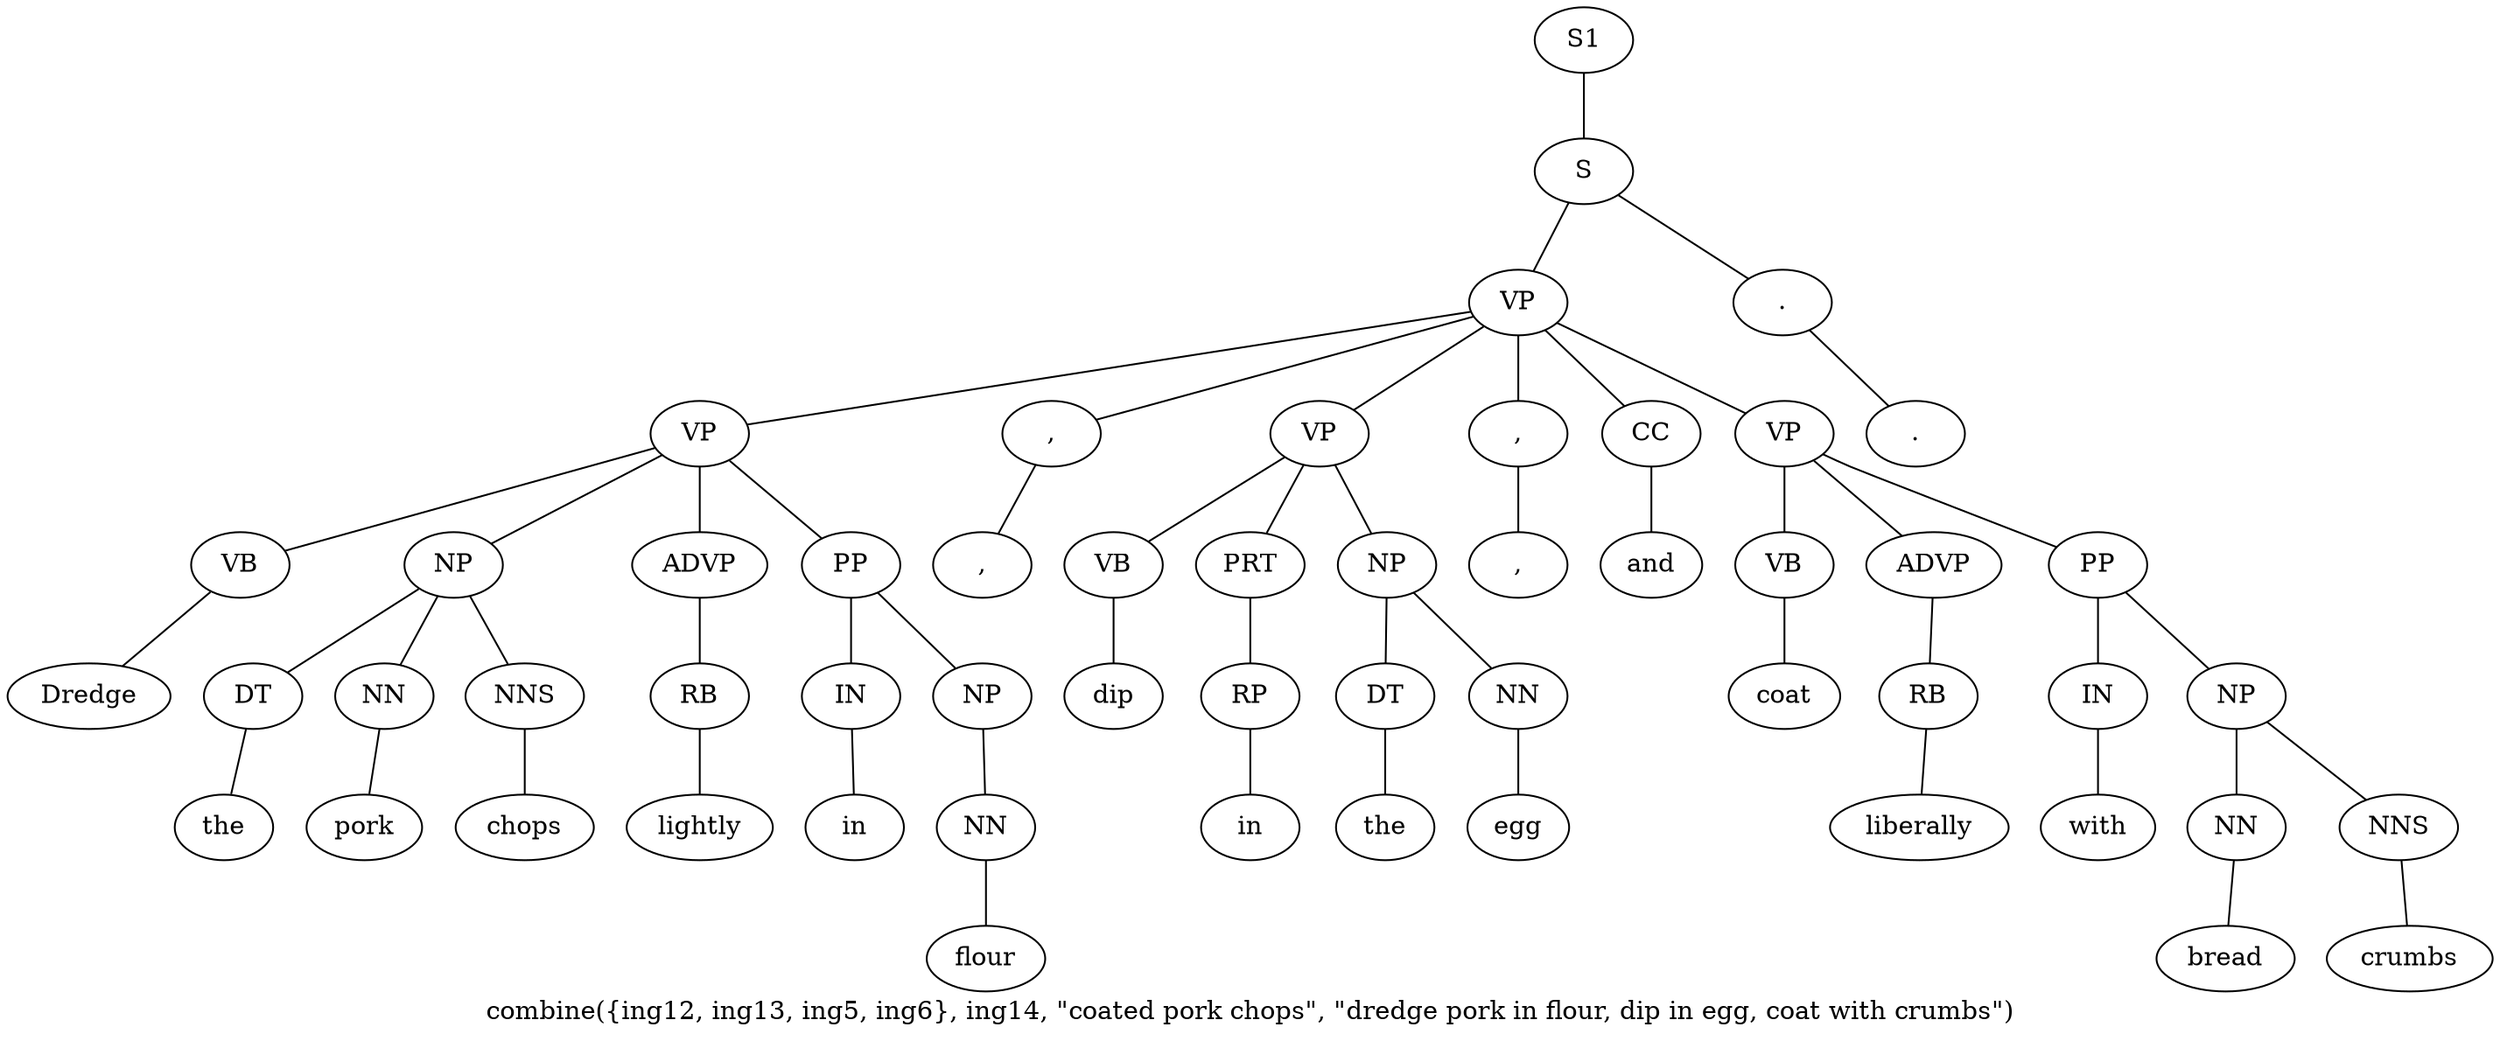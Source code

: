 graph SyntaxGraph {
	label = "combine({ing12, ing13, ing5, ing6}, ing14, \"coated pork chops\", \"dredge pork in flour, dip in egg, coat with crumbs\")";
	Node0 [label="S1"];
	Node1 [label="S"];
	Node2 [label="VP"];
	Node3 [label="VP"];
	Node4 [label="VB"];
	Node5 [label="Dredge"];
	Node6 [label="NP"];
	Node7 [label="DT"];
	Node8 [label="the"];
	Node9 [label="NN"];
	Node10 [label="pork"];
	Node11 [label="NNS"];
	Node12 [label="chops"];
	Node13 [label="ADVP"];
	Node14 [label="RB"];
	Node15 [label="lightly"];
	Node16 [label="PP"];
	Node17 [label="IN"];
	Node18 [label="in"];
	Node19 [label="NP"];
	Node20 [label="NN"];
	Node21 [label="flour"];
	Node22 [label=","];
	Node23 [label=","];
	Node24 [label="VP"];
	Node25 [label="VB"];
	Node26 [label="dip"];
	Node27 [label="PRT"];
	Node28 [label="RP"];
	Node29 [label="in"];
	Node30 [label="NP"];
	Node31 [label="DT"];
	Node32 [label="the"];
	Node33 [label="NN"];
	Node34 [label="egg"];
	Node35 [label=","];
	Node36 [label=","];
	Node37 [label="CC"];
	Node38 [label="and"];
	Node39 [label="VP"];
	Node40 [label="VB"];
	Node41 [label="coat"];
	Node42 [label="ADVP"];
	Node43 [label="RB"];
	Node44 [label="liberally"];
	Node45 [label="PP"];
	Node46 [label="IN"];
	Node47 [label="with"];
	Node48 [label="NP"];
	Node49 [label="NN"];
	Node50 [label="bread"];
	Node51 [label="NNS"];
	Node52 [label="crumbs"];
	Node53 [label="."];
	Node54 [label="."];

	Node0 -- Node1;
	Node1 -- Node2;
	Node1 -- Node53;
	Node2 -- Node3;
	Node2 -- Node22;
	Node2 -- Node24;
	Node2 -- Node35;
	Node2 -- Node37;
	Node2 -- Node39;
	Node3 -- Node4;
	Node3 -- Node6;
	Node3 -- Node13;
	Node3 -- Node16;
	Node4 -- Node5;
	Node6 -- Node7;
	Node6 -- Node9;
	Node6 -- Node11;
	Node7 -- Node8;
	Node9 -- Node10;
	Node11 -- Node12;
	Node13 -- Node14;
	Node14 -- Node15;
	Node16 -- Node17;
	Node16 -- Node19;
	Node17 -- Node18;
	Node19 -- Node20;
	Node20 -- Node21;
	Node22 -- Node23;
	Node24 -- Node25;
	Node24 -- Node27;
	Node24 -- Node30;
	Node25 -- Node26;
	Node27 -- Node28;
	Node28 -- Node29;
	Node30 -- Node31;
	Node30 -- Node33;
	Node31 -- Node32;
	Node33 -- Node34;
	Node35 -- Node36;
	Node37 -- Node38;
	Node39 -- Node40;
	Node39 -- Node42;
	Node39 -- Node45;
	Node40 -- Node41;
	Node42 -- Node43;
	Node43 -- Node44;
	Node45 -- Node46;
	Node45 -- Node48;
	Node46 -- Node47;
	Node48 -- Node49;
	Node48 -- Node51;
	Node49 -- Node50;
	Node51 -- Node52;
	Node53 -- Node54;
}
